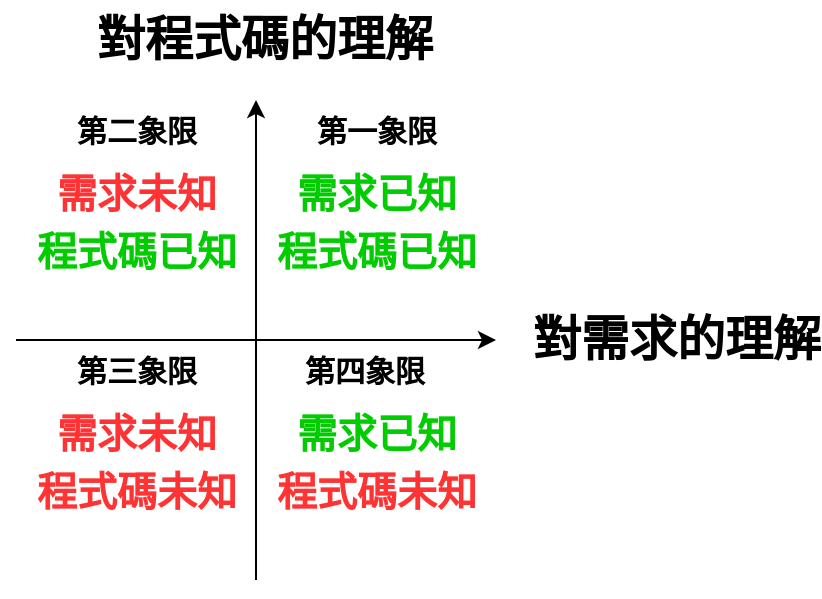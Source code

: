 <mxfile>
    <diagram id="tBrK5UNuTQdlmveqL3Il" name="第1頁">
        <mxGraphModel dx="1381" dy="636" grid="1" gridSize="10" guides="1" tooltips="1" connect="1" arrows="1" fold="1" page="1" pageScale="1" pageWidth="827" pageHeight="1169" math="0" shadow="0">
            <root>
                <mxCell id="0"/>
                <mxCell id="1" parent="0"/>
                <mxCell id="2" value="" style="endArrow=classic;html=1;" parent="1" edge="1">
                    <mxGeometry width="50" height="50" relative="1" as="geometry">
                        <mxPoint x="360" y="360" as="sourcePoint"/>
                        <mxPoint x="360" y="120" as="targetPoint"/>
                    </mxGeometry>
                </mxCell>
                <mxCell id="3" value="" style="endArrow=classic;html=1;" parent="1" edge="1">
                    <mxGeometry width="50" height="50" relative="1" as="geometry">
                        <mxPoint x="240" y="240" as="sourcePoint"/>
                        <mxPoint x="480" y="240" as="targetPoint"/>
                    </mxGeometry>
                </mxCell>
                <mxCell id="4" value="對需求的理解" style="text;strokeColor=none;fillColor=none;html=1;fontSize=24;fontStyle=1;verticalAlign=middle;align=center;" parent="1" vertex="1">
                    <mxGeometry x="520" y="220" width="100" height="40" as="geometry"/>
                </mxCell>
                <mxCell id="5" value="對程式碼的理解" style="text;strokeColor=none;fillColor=none;html=1;fontSize=24;fontStyle=1;verticalAlign=middle;align=center;" parent="1" vertex="1">
                    <mxGeometry x="314" y="70" width="100" height="40" as="geometry"/>
                </mxCell>
                <mxCell id="6" value="&lt;font style=&quot;font-size: 20px; color: rgb(0, 204, 0);&quot;&gt;需求已知&lt;br&gt;&lt;font style=&quot;&quot;&gt;程式碼已知&lt;/font&gt;&lt;/font&gt;" style="text;strokeColor=none;fillColor=none;html=1;fontSize=24;fontStyle=1;verticalAlign=middle;align=center;" parent="1" vertex="1">
                    <mxGeometry x="370" y="160" width="100" height="40" as="geometry"/>
                </mxCell>
                <mxCell id="7" value="&lt;font style=&quot;font-size: 20px;&quot;&gt;&lt;font style=&quot;color: rgb(0, 204, 0);&quot;&gt;&lt;font&gt;需求已知&lt;/font&gt;&lt;br&gt;&lt;/font&gt;&lt;font style=&quot;color: rgb(255, 51, 51);&quot;&gt;程式碼未知&lt;/font&gt;&lt;/font&gt;" style="text;strokeColor=none;fillColor=none;html=1;fontSize=24;fontStyle=1;verticalAlign=middle;align=center;" parent="1" vertex="1">
                    <mxGeometry x="370" y="280" width="100" height="40" as="geometry"/>
                </mxCell>
                <mxCell id="8" value="&lt;font style=&quot;font-size: 20px; color: rgb(255, 51, 51);&quot;&gt;&lt;font&gt;需求未知&lt;/font&gt;&lt;br&gt;&lt;font&gt;程式碼未知&lt;/font&gt;&lt;/font&gt;" style="text;strokeColor=none;fillColor=none;html=1;fontSize=24;fontStyle=1;verticalAlign=middle;align=center;" parent="1" vertex="1">
                    <mxGeometry x="250" y="280" width="100" height="40" as="geometry"/>
                </mxCell>
                <mxCell id="9" value="&lt;font style=&quot;font-size: 20px;&quot;&gt;&lt;font style=&quot;color: rgb(255, 51, 51);&quot;&gt;需求未知&lt;/font&gt;&lt;br&gt;&lt;font style=&quot;color: rgb(0, 204, 0);&quot;&gt;程式碼已知&lt;/font&gt;&lt;/font&gt;" style="text;strokeColor=none;fillColor=none;html=1;fontSize=24;fontStyle=1;verticalAlign=middle;align=center;" parent="1" vertex="1">
                    <mxGeometry x="250" y="160" width="100" height="40" as="geometry"/>
                </mxCell>
                <mxCell id="13" value="&lt;font face=&quot;Times New Roman&quot; style=&quot;font-size: 15px;&quot;&gt;&lt;b&gt;第二象限&lt;/b&gt;&lt;/font&gt;" style="text;html=1;align=center;verticalAlign=middle;resizable=0;points=[];autosize=1;strokeColor=none;fillColor=none;" parent="1" vertex="1">
                    <mxGeometry x="260" y="120" width="80" height="30" as="geometry"/>
                </mxCell>
                <mxCell id="14" value="&lt;font face=&quot;Times New Roman&quot; style=&quot;font-size: 15px;&quot;&gt;&lt;b&gt;第一象限&lt;/b&gt;&lt;/font&gt;" style="text;html=1;align=center;verticalAlign=middle;resizable=0;points=[];autosize=1;strokeColor=none;fillColor=none;" parent="1" vertex="1">
                    <mxGeometry x="380" y="120" width="80" height="30" as="geometry"/>
                </mxCell>
                <mxCell id="15" value="&lt;font face=&quot;Times New Roman&quot; style=&quot;font-size: 15px;&quot;&gt;&lt;b style=&quot;&quot;&gt;第三象限&lt;/b&gt;&lt;/font&gt;" style="text;html=1;align=center;verticalAlign=middle;resizable=0;points=[];autosize=1;strokeColor=none;fillColor=none;" parent="1" vertex="1">
                    <mxGeometry x="260" y="240" width="80" height="30" as="geometry"/>
                </mxCell>
                <mxCell id="16" value="&lt;font face=&quot;Times New Roman&quot; style=&quot;font-size: 15px;&quot;&gt;&lt;b&gt;第四象限&lt;/b&gt;&lt;/font&gt;" style="text;html=1;align=center;verticalAlign=middle;resizable=0;points=[];autosize=1;strokeColor=none;fillColor=none;" parent="1" vertex="1">
                    <mxGeometry x="374" y="240" width="80" height="30" as="geometry"/>
                </mxCell>
            </root>
        </mxGraphModel>
    </diagram>
</mxfile>